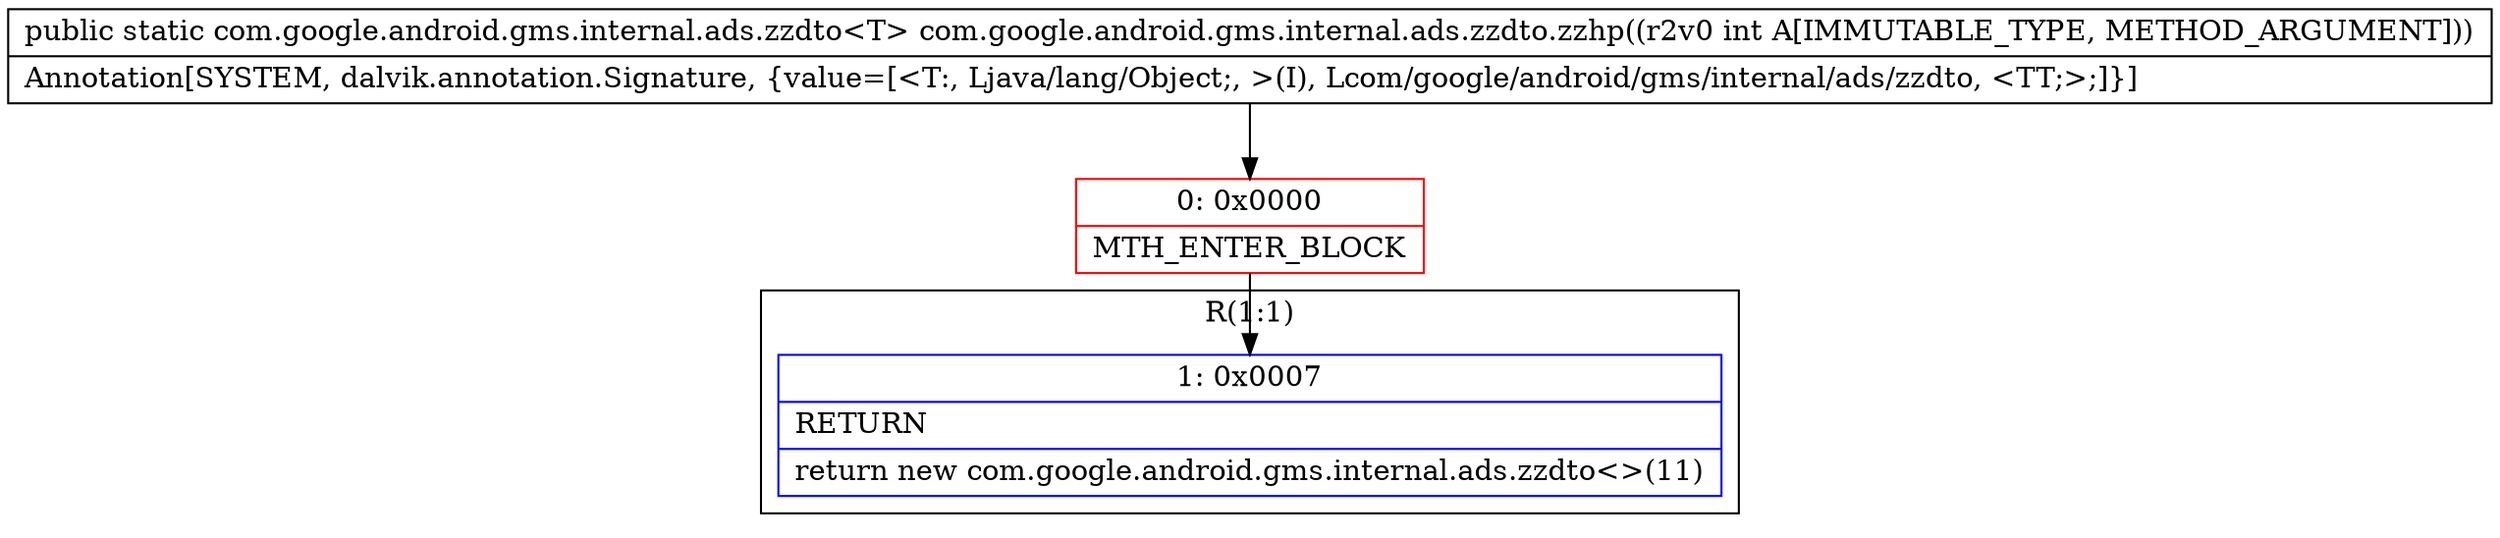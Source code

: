 digraph "CFG forcom.google.android.gms.internal.ads.zzdto.zzhp(I)Lcom\/google\/android\/gms\/internal\/ads\/zzdto;" {
subgraph cluster_Region_1805610080 {
label = "R(1:1)";
node [shape=record,color=blue];
Node_1 [shape=record,label="{1\:\ 0x0007|RETURN\l|return new com.google.android.gms.internal.ads.zzdto\<\>(11)\l}"];
}
Node_0 [shape=record,color=red,label="{0\:\ 0x0000|MTH_ENTER_BLOCK\l}"];
MethodNode[shape=record,label="{public static com.google.android.gms.internal.ads.zzdto\<T\> com.google.android.gms.internal.ads.zzdto.zzhp((r2v0 int A[IMMUTABLE_TYPE, METHOD_ARGUMENT]))  | Annotation[SYSTEM, dalvik.annotation.Signature, \{value=[\<T:, Ljava\/lang\/Object;, \>(I), Lcom\/google\/android\/gms\/internal\/ads\/zzdto, \<TT;\>;]\}]\l}"];
MethodNode -> Node_0;
Node_0 -> Node_1;
}

